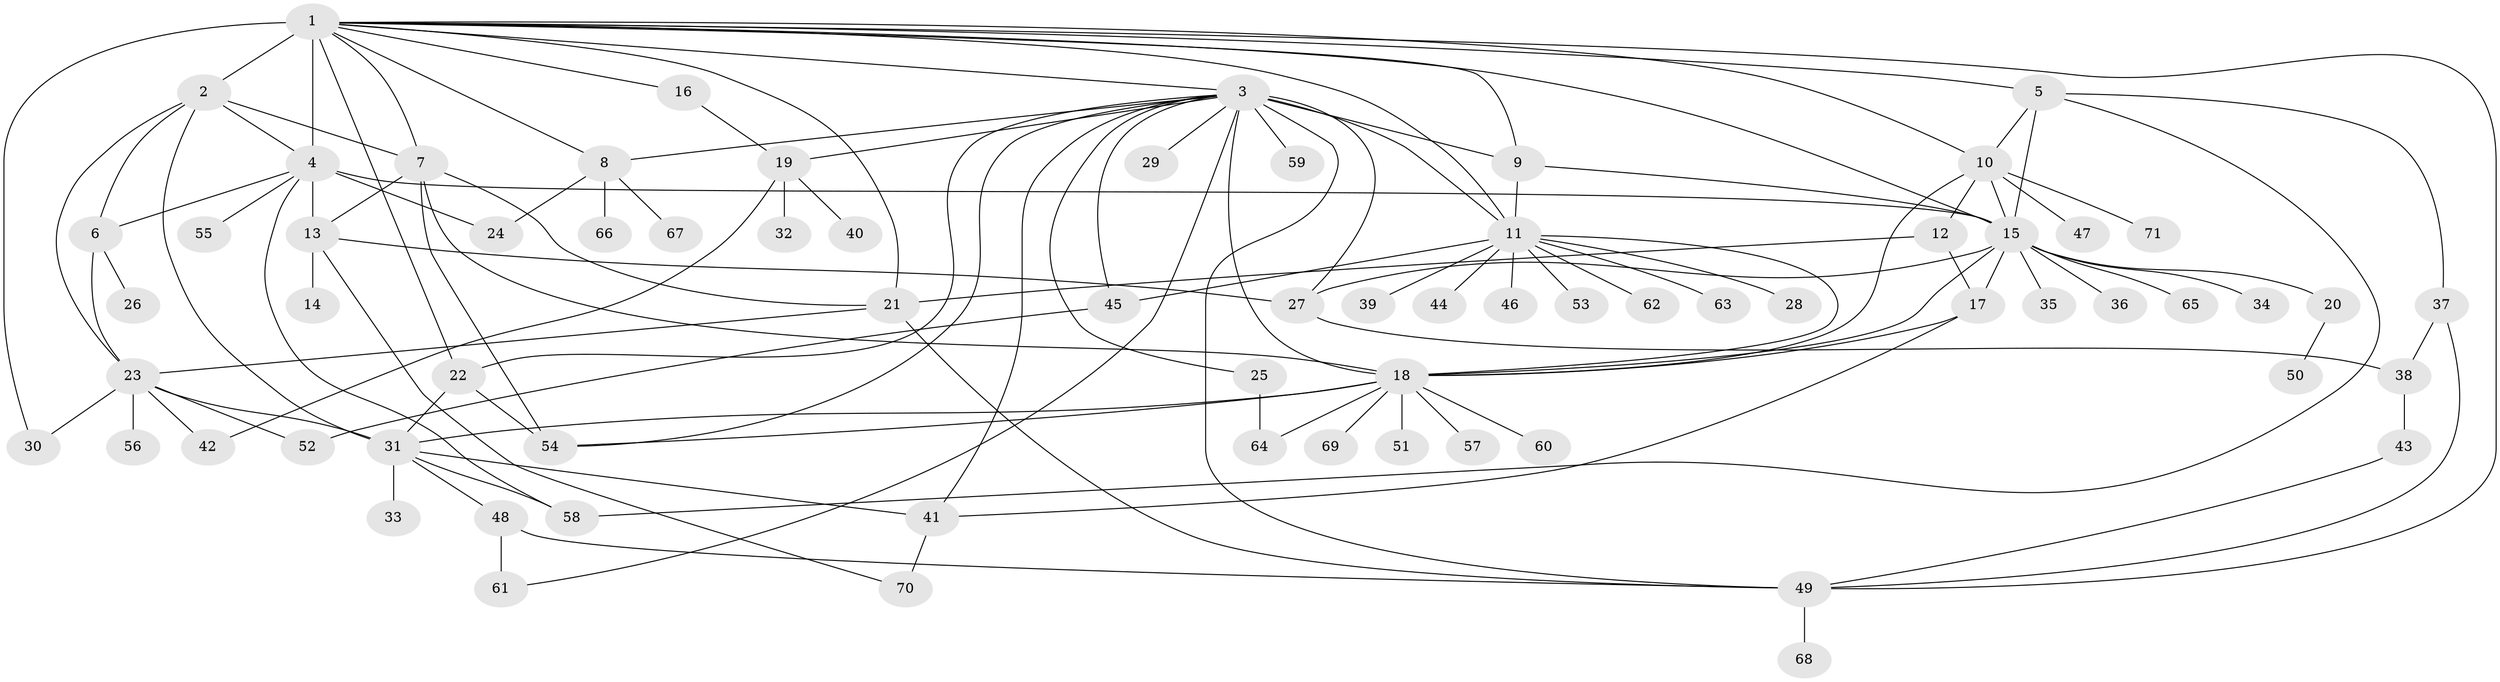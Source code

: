 // original degree distribution, {34: 0.007042253521126761, 9: 0.02112676056338028, 22: 0.007042253521126761, 1: 0.5, 2: 0.2112676056338028, 6: 0.028169014084507043, 8: 0.007042253521126761, 7: 0.007042253521126761, 3: 0.1056338028169014, 4: 0.035211267605633804, 13: 0.007042253521126761, 17: 0.007042253521126761, 5: 0.04225352112676056, 10: 0.014084507042253521}
// Generated by graph-tools (version 1.1) at 2025/35/03/09/25 02:35:29]
// undirected, 71 vertices, 121 edges
graph export_dot {
graph [start="1"]
  node [color=gray90,style=filled];
  1;
  2;
  3;
  4;
  5;
  6;
  7;
  8;
  9;
  10;
  11;
  12;
  13;
  14;
  15;
  16;
  17;
  18;
  19;
  20;
  21;
  22;
  23;
  24;
  25;
  26;
  27;
  28;
  29;
  30;
  31;
  32;
  33;
  34;
  35;
  36;
  37;
  38;
  39;
  40;
  41;
  42;
  43;
  44;
  45;
  46;
  47;
  48;
  49;
  50;
  51;
  52;
  53;
  54;
  55;
  56;
  57;
  58;
  59;
  60;
  61;
  62;
  63;
  64;
  65;
  66;
  67;
  68;
  69;
  70;
  71;
  1 -- 2 [weight=1.0];
  1 -- 3 [weight=1.0];
  1 -- 4 [weight=17.0];
  1 -- 5 [weight=1.0];
  1 -- 7 [weight=1.0];
  1 -- 8 [weight=1.0];
  1 -- 9 [weight=1.0];
  1 -- 10 [weight=1.0];
  1 -- 11 [weight=1.0];
  1 -- 15 [weight=1.0];
  1 -- 16 [weight=1.0];
  1 -- 21 [weight=1.0];
  1 -- 22 [weight=1.0];
  1 -- 30 [weight=1.0];
  1 -- 49 [weight=1.0];
  2 -- 4 [weight=2.0];
  2 -- 6 [weight=2.0];
  2 -- 7 [weight=1.0];
  2 -- 23 [weight=1.0];
  2 -- 31 [weight=1.0];
  3 -- 8 [weight=1.0];
  3 -- 9 [weight=1.0];
  3 -- 11 [weight=1.0];
  3 -- 18 [weight=1.0];
  3 -- 19 [weight=1.0];
  3 -- 22 [weight=1.0];
  3 -- 25 [weight=1.0];
  3 -- 27 [weight=6.0];
  3 -- 29 [weight=1.0];
  3 -- 41 [weight=1.0];
  3 -- 45 [weight=1.0];
  3 -- 49 [weight=1.0];
  3 -- 54 [weight=1.0];
  3 -- 59 [weight=1.0];
  3 -- 61 [weight=1.0];
  4 -- 6 [weight=1.0];
  4 -- 13 [weight=1.0];
  4 -- 15 [weight=1.0];
  4 -- 24 [weight=1.0];
  4 -- 55 [weight=1.0];
  4 -- 58 [weight=1.0];
  5 -- 10 [weight=1.0];
  5 -- 15 [weight=1.0];
  5 -- 37 [weight=1.0];
  5 -- 58 [weight=1.0];
  6 -- 23 [weight=1.0];
  6 -- 26 [weight=1.0];
  7 -- 13 [weight=1.0];
  7 -- 18 [weight=1.0];
  7 -- 21 [weight=1.0];
  7 -- 54 [weight=2.0];
  8 -- 24 [weight=1.0];
  8 -- 66 [weight=1.0];
  8 -- 67 [weight=1.0];
  9 -- 11 [weight=1.0];
  9 -- 15 [weight=1.0];
  10 -- 12 [weight=1.0];
  10 -- 15 [weight=1.0];
  10 -- 18 [weight=1.0];
  10 -- 47 [weight=1.0];
  10 -- 71 [weight=1.0];
  11 -- 18 [weight=1.0];
  11 -- 28 [weight=1.0];
  11 -- 39 [weight=1.0];
  11 -- 44 [weight=1.0];
  11 -- 45 [weight=1.0];
  11 -- 46 [weight=1.0];
  11 -- 53 [weight=1.0];
  11 -- 62 [weight=1.0];
  11 -- 63 [weight=1.0];
  12 -- 17 [weight=1.0];
  12 -- 21 [weight=1.0];
  13 -- 14 [weight=1.0];
  13 -- 27 [weight=1.0];
  13 -- 70 [weight=1.0];
  15 -- 17 [weight=2.0];
  15 -- 18 [weight=1.0];
  15 -- 20 [weight=1.0];
  15 -- 27 [weight=1.0];
  15 -- 34 [weight=1.0];
  15 -- 35 [weight=1.0];
  15 -- 36 [weight=1.0];
  15 -- 65 [weight=1.0];
  16 -- 19 [weight=1.0];
  17 -- 18 [weight=1.0];
  17 -- 41 [weight=1.0];
  18 -- 31 [weight=1.0];
  18 -- 51 [weight=1.0];
  18 -- 54 [weight=1.0];
  18 -- 57 [weight=1.0];
  18 -- 60 [weight=1.0];
  18 -- 64 [weight=1.0];
  18 -- 69 [weight=1.0];
  19 -- 32 [weight=1.0];
  19 -- 40 [weight=1.0];
  19 -- 42 [weight=1.0];
  20 -- 50 [weight=1.0];
  21 -- 23 [weight=1.0];
  21 -- 49 [weight=1.0];
  22 -- 31 [weight=1.0];
  22 -- 54 [weight=1.0];
  23 -- 30 [weight=1.0];
  23 -- 31 [weight=1.0];
  23 -- 42 [weight=1.0];
  23 -- 52 [weight=1.0];
  23 -- 56 [weight=1.0];
  25 -- 64 [weight=1.0];
  27 -- 38 [weight=1.0];
  31 -- 33 [weight=1.0];
  31 -- 41 [weight=1.0];
  31 -- 48 [weight=1.0];
  31 -- 58 [weight=1.0];
  37 -- 38 [weight=1.0];
  37 -- 49 [weight=1.0];
  38 -- 43 [weight=2.0];
  41 -- 70 [weight=1.0];
  43 -- 49 [weight=1.0];
  45 -- 52 [weight=1.0];
  48 -- 49 [weight=1.0];
  48 -- 61 [weight=2.0];
  49 -- 68 [weight=2.0];
}

